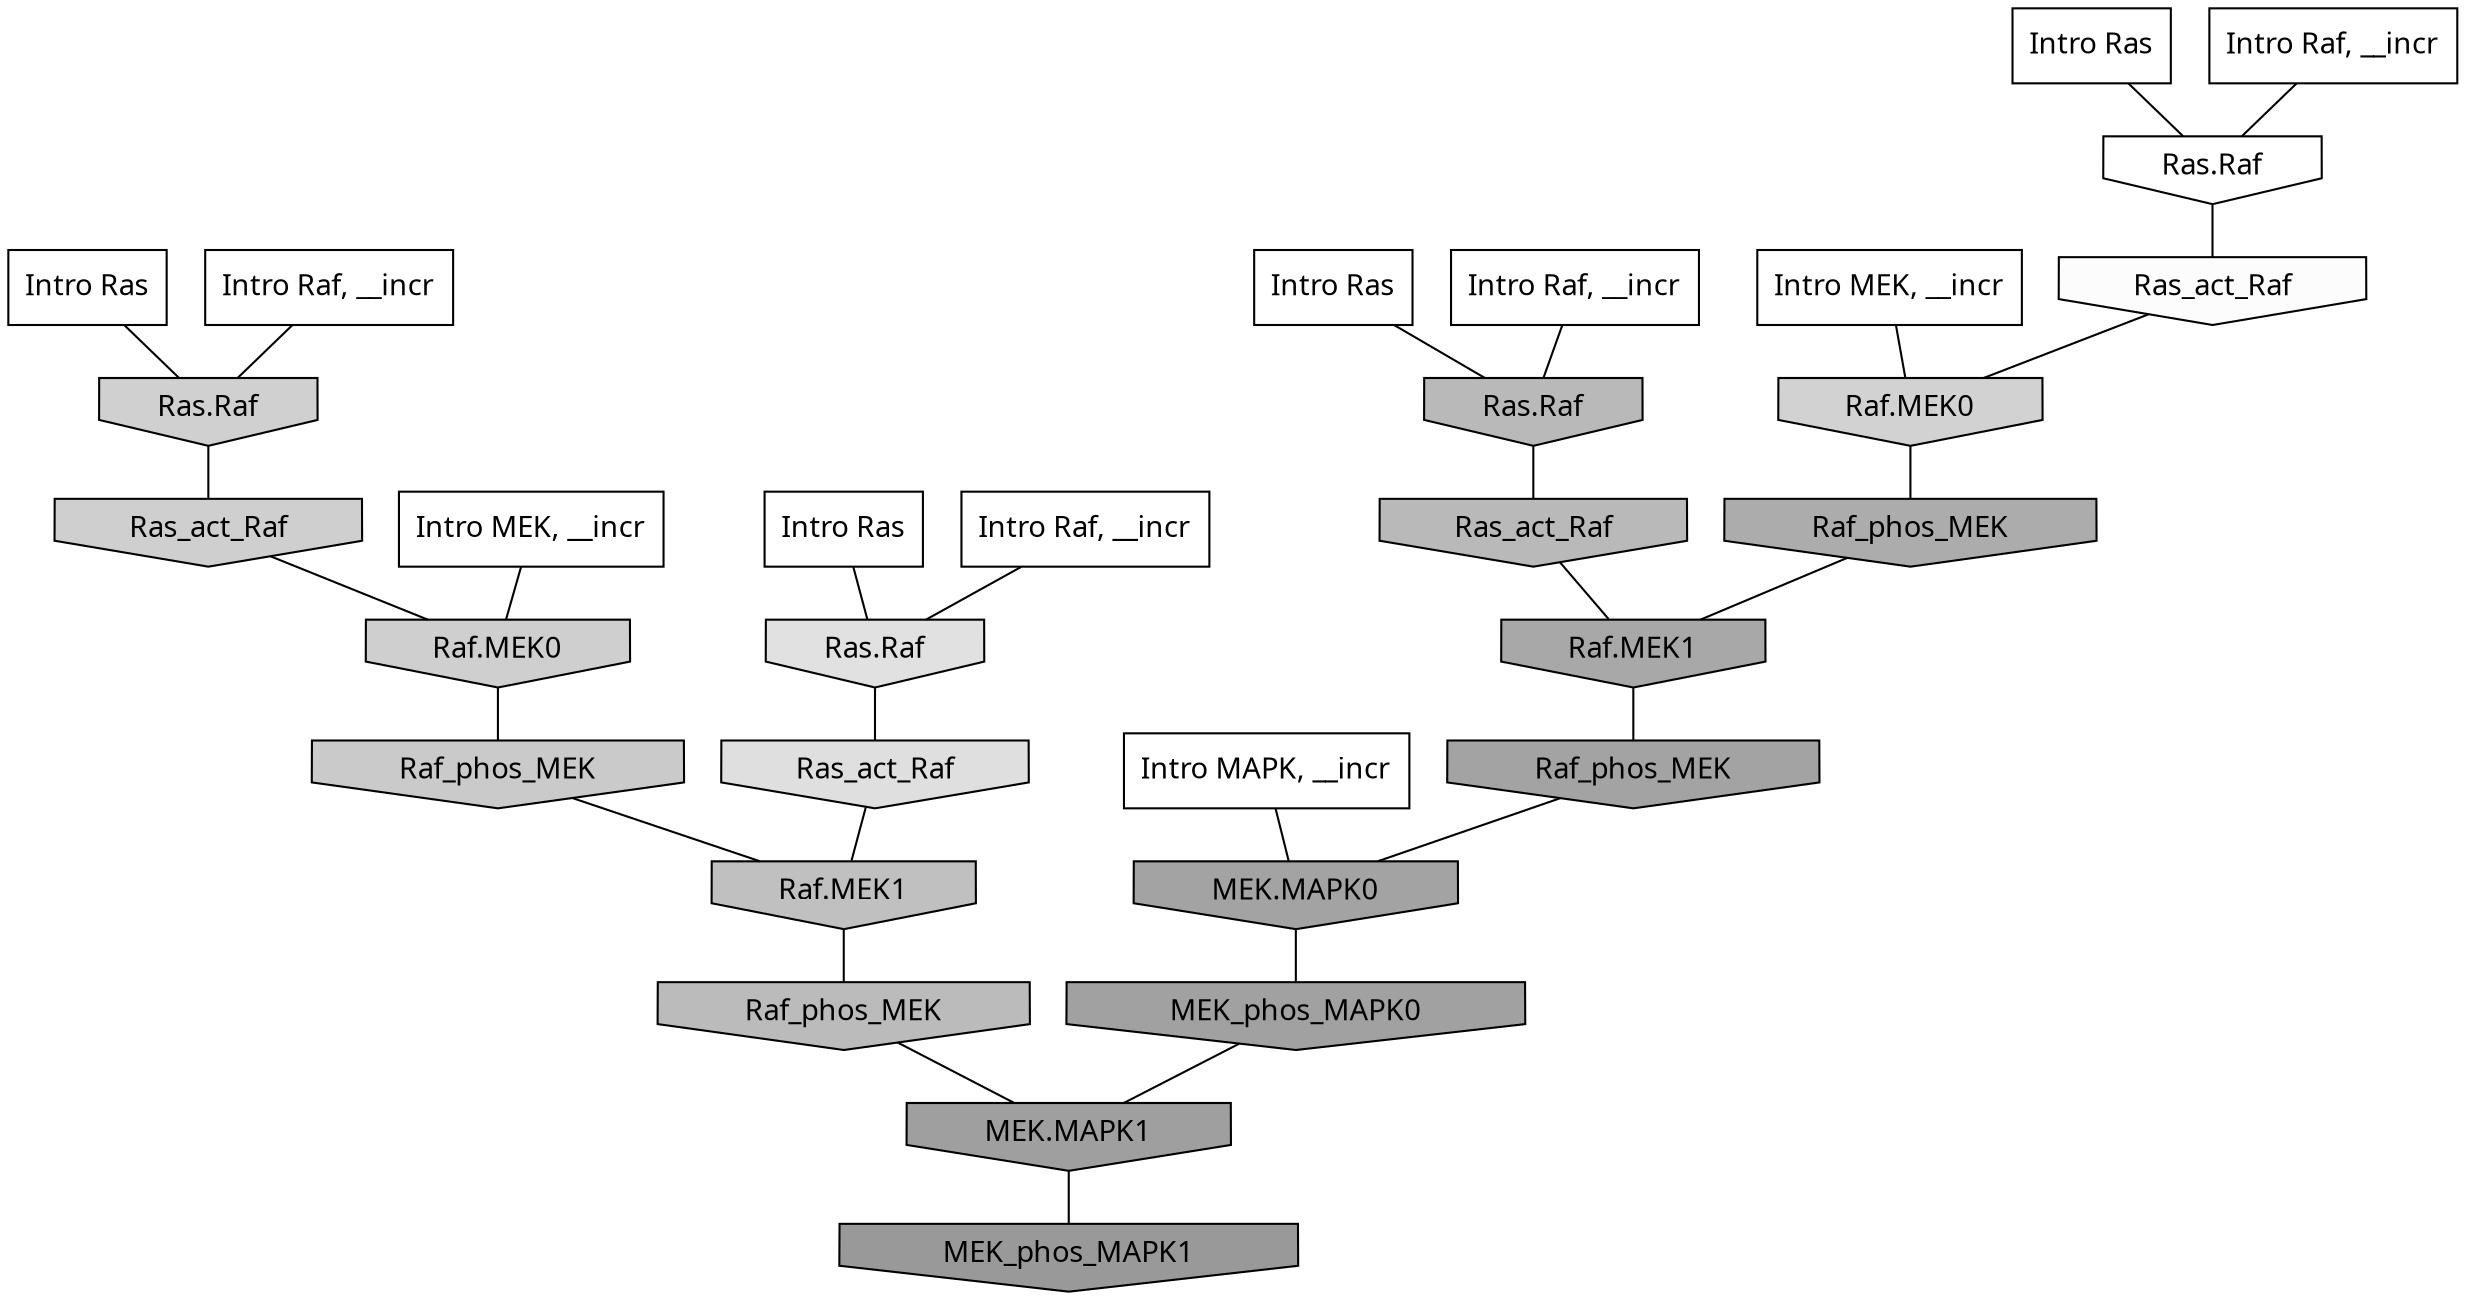 digraph G{
  rankdir="TB";
  ranksep=0.30;
  node [fontname="CMU Serif"];
  edge [fontname="CMU Serif"];
  
  2 [label="Intro Ras", shape=rectangle, style=filled, fillcolor="0.000 0.000 1.000"]
  
  17 [label="Intro Ras", shape=rectangle, style=filled, fillcolor="0.000 0.000 1.000"]
  
  59 [label="Intro Ras", shape=rectangle, style=filled, fillcolor="0.000 0.000 1.000"]
  
  90 [label="Intro Ras", shape=rectangle, style=filled, fillcolor="0.000 0.000 1.000"]
  
  256 [label="Intro Raf, __incr", shape=rectangle, style=filled, fillcolor="0.000 0.000 1.000"]
  
  872 [label="Intro Raf, __incr", shape=rectangle, style=filled, fillcolor="0.000 0.000 1.000"]
  
  1004 [label="Intro Raf, __incr", shape=rectangle, style=filled, fillcolor="0.000 0.000 1.000"]
  
  1060 [label="Intro Raf, __incr", shape=rectangle, style=filled, fillcolor="0.000 0.000 1.000"]
  
  1582 [label="Intro MEK, __incr", shape=rectangle, style=filled, fillcolor="0.000 0.000 1.000"]
  
  1699 [label="Intro MEK, __incr", shape=rectangle, style=filled, fillcolor="0.000 0.000 1.000"]
  
  2942 [label="Intro MAPK, __incr", shape=rectangle, style=filled, fillcolor="0.000 0.000 1.000"]
  
  3252 [label="Ras.Raf", shape=invhouse, style=filled, fillcolor="0.000 0.000 1.000"]
  
  3388 [label="Ras_act_Raf", shape=invhouse, style=filled, fillcolor="0.000 0.000 0.988"]
  
  4685 [label="Ras.Raf", shape=invhouse, style=filled, fillcolor="0.000 0.000 0.879"]
  
  4763 [label="Ras_act_Raf", shape=invhouse, style=filled, fillcolor="0.000 0.000 0.874"]
  
  5594 [label="Raf.MEK0", shape=invhouse, style=filled, fillcolor="0.000 0.000 0.823"]
  
  5759 [label="Ras.Raf", shape=invhouse, style=filled, fillcolor="0.000 0.000 0.815"]
  
  5840 [label="Ras_act_Raf", shape=invhouse, style=filled, fillcolor="0.000 0.000 0.811"]
  
  5845 [label="Raf.MEK0", shape=invhouse, style=filled, fillcolor="0.000 0.000 0.811"]
  
  6243 [label="Raf_phos_MEK", shape=invhouse, style=filled, fillcolor="0.000 0.000 0.790"]
  
  7232 [label="Raf.MEK1", shape=invhouse, style=filled, fillcolor="0.000 0.000 0.753"]
  
  7887 [label="Raf_phos_MEK", shape=invhouse, style=filled, fillcolor="0.000 0.000 0.732"]
  
  8087 [label="Ras.Raf", shape=invhouse, style=filled, fillcolor="0.000 0.000 0.726"]
  
  8189 [label="Ras_act_Raf", shape=invhouse, style=filled, fillcolor="0.000 0.000 0.724"]
  
  10130 [label="Raf_phos_MEK", shape=invhouse, style=filled, fillcolor="0.000 0.000 0.672"]
  
  10703 [label="Raf.MEK1", shape=invhouse, style=filled, fillcolor="0.000 0.000 0.660"]
  
  11911 [label="Raf_phos_MEK", shape=invhouse, style=filled, fillcolor="0.000 0.000 0.637"]
  
  11915 [label="MEK.MAPK0", shape=invhouse, style=filled, fillcolor="0.000 0.000 0.637"]
  
  12318 [label="MEK_phos_MAPK0", shape=invhouse, style=filled, fillcolor="0.000 0.000 0.631"]
  
  12902 [label="MEK.MAPK1", shape=invhouse, style=filled, fillcolor="0.000 0.000 0.622"]
  
  14385 [label="MEK_phos_MAPK1", shape=invhouse, style=filled, fillcolor="0.000 0.000 0.600"]
  
  
  12902 -> 14385 [dir=none, color="0.000 0.000 0.000"] 
  12318 -> 12902 [dir=none, color="0.000 0.000 0.000"] 
  11915 -> 12318 [dir=none, color="0.000 0.000 0.000"] 
  11911 -> 11915 [dir=none, color="0.000 0.000 0.000"] 
  10703 -> 11911 [dir=none, color="0.000 0.000 0.000"] 
  10130 -> 10703 [dir=none, color="0.000 0.000 0.000"] 
  8189 -> 10703 [dir=none, color="0.000 0.000 0.000"] 
  8087 -> 8189 [dir=none, color="0.000 0.000 0.000"] 
  7887 -> 12902 [dir=none, color="0.000 0.000 0.000"] 
  7232 -> 7887 [dir=none, color="0.000 0.000 0.000"] 
  6243 -> 7232 [dir=none, color="0.000 0.000 0.000"] 
  5845 -> 6243 [dir=none, color="0.000 0.000 0.000"] 
  5840 -> 5845 [dir=none, color="0.000 0.000 0.000"] 
  5759 -> 5840 [dir=none, color="0.000 0.000 0.000"] 
  5594 -> 10130 [dir=none, color="0.000 0.000 0.000"] 
  4763 -> 7232 [dir=none, color="0.000 0.000 0.000"] 
  4685 -> 4763 [dir=none, color="0.000 0.000 0.000"] 
  3388 -> 5594 [dir=none, color="0.000 0.000 0.000"] 
  3252 -> 3388 [dir=none, color="0.000 0.000 0.000"] 
  2942 -> 11915 [dir=none, color="0.000 0.000 0.000"] 
  1699 -> 5594 [dir=none, color="0.000 0.000 0.000"] 
  1582 -> 5845 [dir=none, color="0.000 0.000 0.000"] 
  1060 -> 8087 [dir=none, color="0.000 0.000 0.000"] 
  1004 -> 5759 [dir=none, color="0.000 0.000 0.000"] 
  872 -> 3252 [dir=none, color="0.000 0.000 0.000"] 
  256 -> 4685 [dir=none, color="0.000 0.000 0.000"] 
  90 -> 4685 [dir=none, color="0.000 0.000 0.000"] 
  59 -> 3252 [dir=none, color="0.000 0.000 0.000"] 
  17 -> 8087 [dir=none, color="0.000 0.000 0.000"] 
  2 -> 5759 [dir=none, color="0.000 0.000 0.000"] 
  
  }
